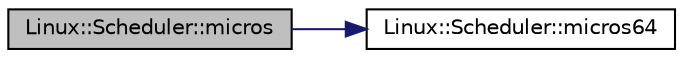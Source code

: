 digraph "Linux::Scheduler::micros"
{
 // INTERACTIVE_SVG=YES
  edge [fontname="Helvetica",fontsize="10",labelfontname="Helvetica",labelfontsize="10"];
  node [fontname="Helvetica",fontsize="10",shape=record];
  rankdir="LR";
  Node1 [label="Linux::Scheduler::micros",height=0.2,width=0.4,color="black", fillcolor="grey75", style="filled", fontcolor="black"];
  Node1 -> Node2 [color="midnightblue",fontsize="10",style="solid",fontname="Helvetica"];
  Node2 [label="Linux::Scheduler::micros64",height=0.2,width=0.4,color="black", fillcolor="white", style="filled",URL="$classLinux_1_1Scheduler.html#a536a8869bacd28f7a9019ff2f3bc2d6c"];
}

